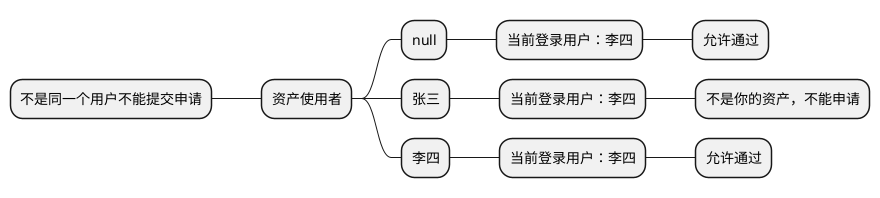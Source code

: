 @startmindmap
* 不是同一个用户不能提交申请
** 资产使用者
*** null
**** 当前登录用户：李四
***** 允许通过
*** 张三
**** 当前登录用户：李四
***** 不是你的资产，不能申请
*** 李四
**** 当前登录用户：李四
***** 允许通过

@endmindmap